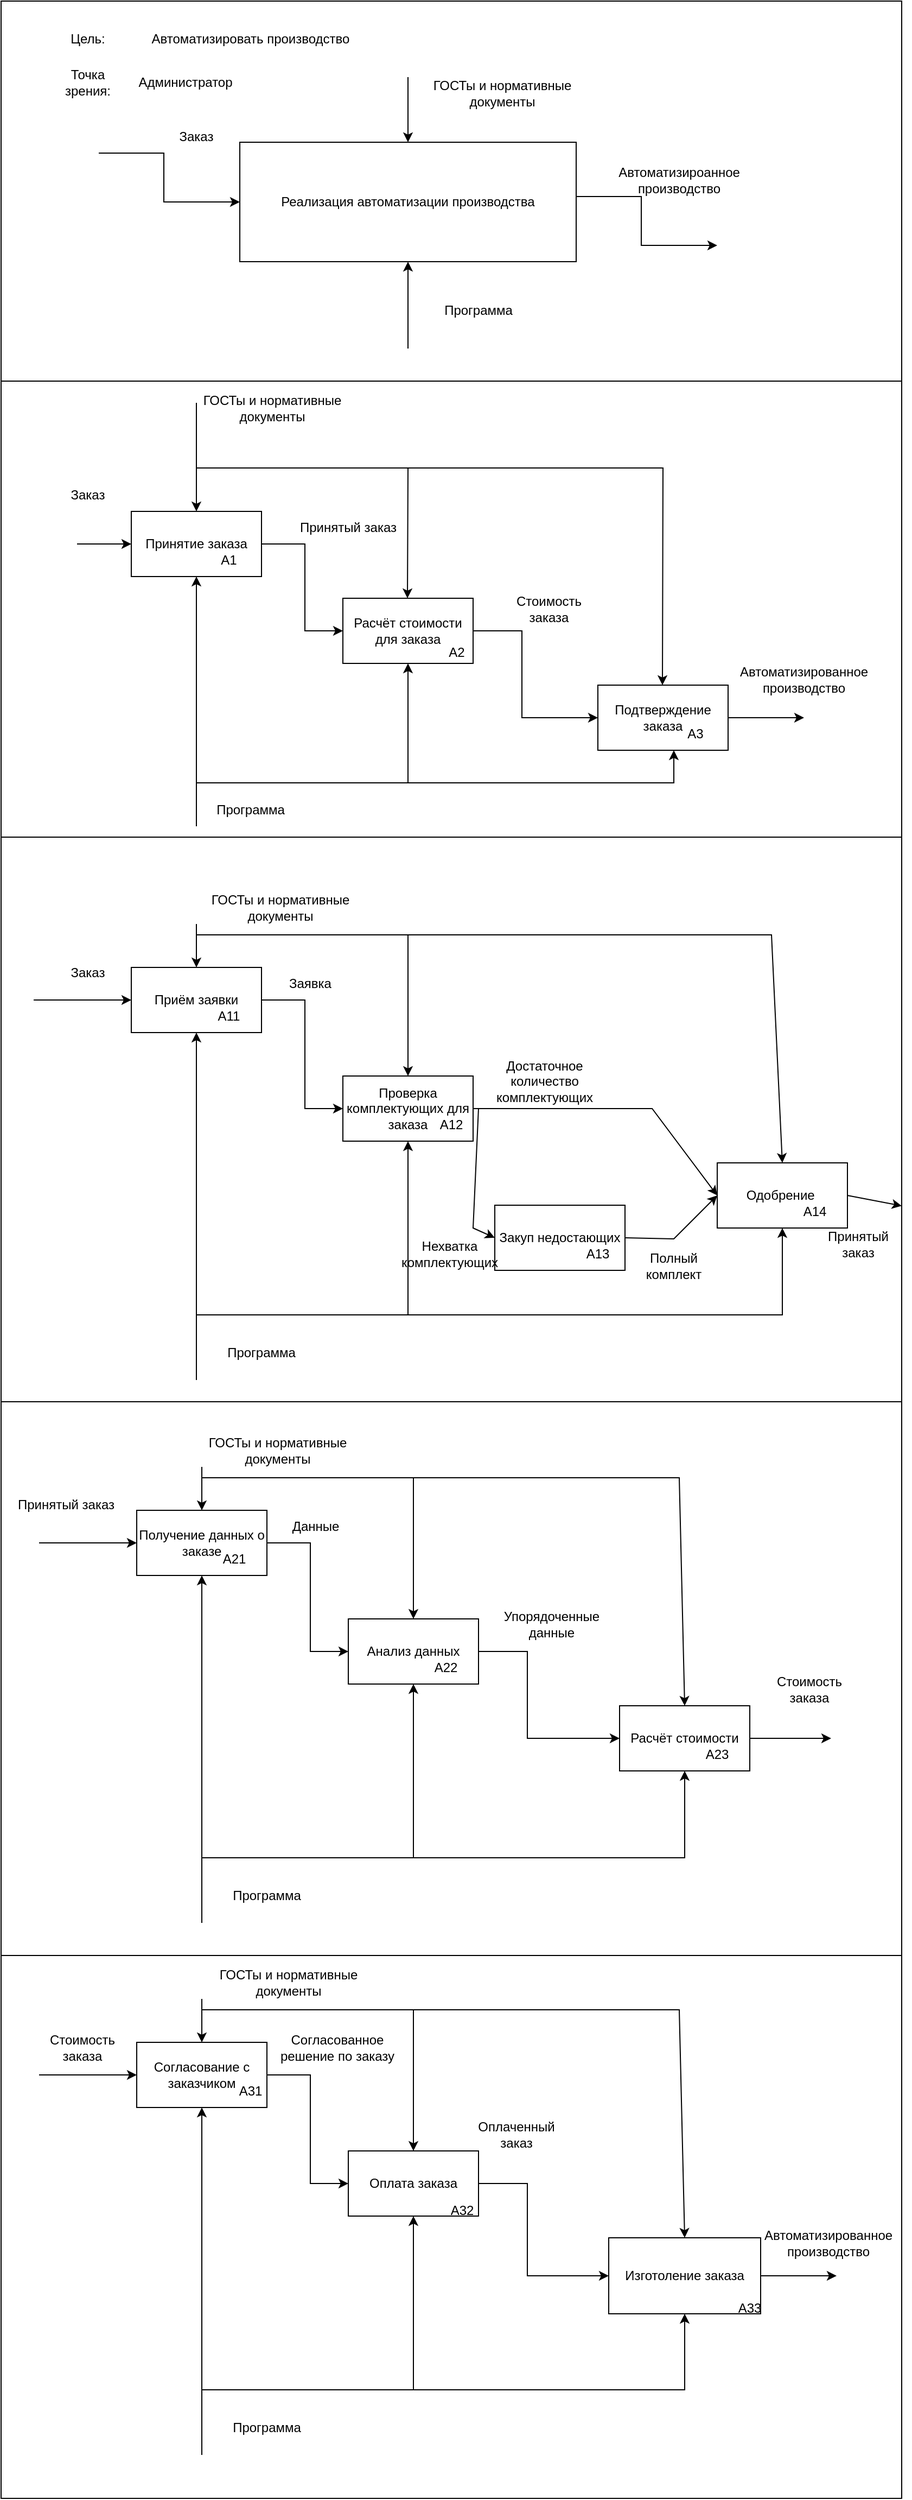 <mxfile version="22.0.8" type="github" pages="2">
  <diagram name="Страница — 1" id="eFICceeORej1MZvHSRXp">
    <mxGraphModel dx="1009" dy="542" grid="1" gridSize="10" guides="1" tooltips="1" connect="1" arrows="1" fold="1" page="1" pageScale="1" pageWidth="827" pageHeight="1169" math="0" shadow="0">
      <root>
        <mxCell id="0" />
        <mxCell id="1" parent="0" />
        <mxCell id="Fm9rnHp7RG0YBLzyEwUu-113" value="" style="rounded=0;whiteSpace=wrap;html=1;" vertex="1" parent="1">
          <mxGeometry y="1800" width="830" height="500" as="geometry" />
        </mxCell>
        <mxCell id="Fm9rnHp7RG0YBLzyEwUu-111" value="" style="rounded=0;whiteSpace=wrap;html=1;" vertex="1" parent="1">
          <mxGeometry y="1290" width="830" height="510" as="geometry" />
        </mxCell>
        <mxCell id="Fm9rnHp7RG0YBLzyEwUu-110" value="" style="rounded=0;whiteSpace=wrap;html=1;" vertex="1" parent="1">
          <mxGeometry y="770" width="830" height="520" as="geometry" />
        </mxCell>
        <mxCell id="Fm9rnHp7RG0YBLzyEwUu-38" value="" style="rounded=0;whiteSpace=wrap;html=1;shadow=0;" vertex="1" parent="1">
          <mxGeometry y="350" width="830" height="420" as="geometry" />
        </mxCell>
        <mxCell id="Fm9rnHp7RG0YBLzyEwUu-37" value="" style="rounded=0;whiteSpace=wrap;html=1;shadow=0;" vertex="1" parent="1">
          <mxGeometry width="830" height="350" as="geometry" />
        </mxCell>
        <mxCell id="Fm9rnHp7RG0YBLzyEwUu-2" value="Реализация автоматизации производства" style="rounded=0;whiteSpace=wrap;html=1;" vertex="1" parent="1">
          <mxGeometry x="220" y="130" width="310" height="110" as="geometry" />
        </mxCell>
        <mxCell id="Fm9rnHp7RG0YBLzyEwUu-3" value="" style="endArrow=classic;html=1;rounded=0;entryX=0;entryY=0.5;entryDx=0;entryDy=0;" edge="1" parent="1" target="Fm9rnHp7RG0YBLzyEwUu-2">
          <mxGeometry width="50" height="50" relative="1" as="geometry">
            <mxPoint x="90" y="140" as="sourcePoint" />
            <mxPoint x="140" y="190" as="targetPoint" />
            <Array as="points">
              <mxPoint x="150" y="140" />
              <mxPoint x="150" y="185" />
            </Array>
          </mxGeometry>
        </mxCell>
        <mxCell id="Fm9rnHp7RG0YBLzyEwUu-4" value="" style="endArrow=classic;html=1;rounded=0;entryX=0;entryY=0.5;entryDx=0;entryDy=0;" edge="1" parent="1">
          <mxGeometry width="50" height="50" relative="1" as="geometry">
            <mxPoint x="530" y="180" as="sourcePoint" />
            <mxPoint x="660" y="225" as="targetPoint" />
            <Array as="points">
              <mxPoint x="590" y="180" />
              <mxPoint x="590" y="225" />
            </Array>
          </mxGeometry>
        </mxCell>
        <mxCell id="Fm9rnHp7RG0YBLzyEwUu-5" value="Заказ" style="text;html=1;strokeColor=none;fillColor=none;align=center;verticalAlign=middle;whiteSpace=wrap;rounded=0;" vertex="1" parent="1">
          <mxGeometry x="150" y="110" width="60" height="30" as="geometry" />
        </mxCell>
        <mxCell id="Fm9rnHp7RG0YBLzyEwUu-6" value="Автоматизироанное производство" style="text;html=1;strokeColor=none;fillColor=none;align=center;verticalAlign=middle;whiteSpace=wrap;rounded=0;" vertex="1" parent="1">
          <mxGeometry x="580" y="150" width="90" height="30" as="geometry" />
        </mxCell>
        <mxCell id="Fm9rnHp7RG0YBLzyEwUu-7" value="Цель:" style="text;html=1;strokeColor=none;fillColor=none;align=center;verticalAlign=middle;whiteSpace=wrap;rounded=0;" vertex="1" parent="1">
          <mxGeometry x="50" y="20" width="60" height="30" as="geometry" />
        </mxCell>
        <mxCell id="Fm9rnHp7RG0YBLzyEwUu-8" value="Точка зрения:" style="text;html=1;strokeColor=none;fillColor=none;align=center;verticalAlign=middle;whiteSpace=wrap;rounded=0;" vertex="1" parent="1">
          <mxGeometry x="50" y="60" width="60" height="30" as="geometry" />
        </mxCell>
        <mxCell id="Fm9rnHp7RG0YBLzyEwUu-9" value="Автоматизировать производство" style="text;html=1;strokeColor=none;fillColor=none;align=center;verticalAlign=middle;whiteSpace=wrap;rounded=0;" vertex="1" parent="1">
          <mxGeometry x="110" y="20" width="240" height="30" as="geometry" />
        </mxCell>
        <mxCell id="Fm9rnHp7RG0YBLzyEwUu-10" value="Администратор" style="text;html=1;strokeColor=none;fillColor=none;align=center;verticalAlign=middle;whiteSpace=wrap;rounded=0;" vertex="1" parent="1">
          <mxGeometry x="110" y="60" width="120" height="30" as="geometry" />
        </mxCell>
        <mxCell id="Fm9rnHp7RG0YBLzyEwUu-11" value="" style="endArrow=classic;html=1;rounded=0;entryX=0.5;entryY=0;entryDx=0;entryDy=0;" edge="1" parent="1" target="Fm9rnHp7RG0YBLzyEwUu-2">
          <mxGeometry width="50" height="50" relative="1" as="geometry">
            <mxPoint x="375" y="70" as="sourcePoint" />
            <mxPoint x="390" y="60" as="targetPoint" />
          </mxGeometry>
        </mxCell>
        <mxCell id="Fm9rnHp7RG0YBLzyEwUu-12" value="ГОСТы и нормативные документы" style="text;html=1;strokeColor=none;fillColor=none;align=center;verticalAlign=middle;whiteSpace=wrap;rounded=0;" vertex="1" parent="1">
          <mxGeometry x="384" y="70" width="156" height="30" as="geometry" />
        </mxCell>
        <mxCell id="Fm9rnHp7RG0YBLzyEwUu-13" value="" style="endArrow=classic;html=1;rounded=0;entryX=0.5;entryY=1;entryDx=0;entryDy=0;" edge="1" parent="1" target="Fm9rnHp7RG0YBLzyEwUu-2">
          <mxGeometry width="50" height="50" relative="1" as="geometry">
            <mxPoint x="375" y="320" as="sourcePoint" />
            <mxPoint x="360" y="280" as="targetPoint" />
          </mxGeometry>
        </mxCell>
        <mxCell id="Fm9rnHp7RG0YBLzyEwUu-14" value="Программа" style="text;html=1;strokeColor=none;fillColor=none;align=center;verticalAlign=middle;whiteSpace=wrap;rounded=0;" vertex="1" parent="1">
          <mxGeometry x="390" y="270" width="100" height="30" as="geometry" />
        </mxCell>
        <mxCell id="Fm9rnHp7RG0YBLzyEwUu-15" value="Принятие заказа" style="rounded=0;whiteSpace=wrap;html=1;" vertex="1" parent="1">
          <mxGeometry x="120" y="470" width="120" height="60" as="geometry" />
        </mxCell>
        <mxCell id="Fm9rnHp7RG0YBLzyEwUu-16" value="Расчёт стоимости для заказа" style="rounded=0;whiteSpace=wrap;html=1;" vertex="1" parent="1">
          <mxGeometry x="315" y="550" width="120" height="60" as="geometry" />
        </mxCell>
        <mxCell id="Fm9rnHp7RG0YBLzyEwUu-17" value="Подтверждение заказа" style="rounded=0;whiteSpace=wrap;html=1;" vertex="1" parent="1">
          <mxGeometry x="550" y="630" width="120" height="60" as="geometry" />
        </mxCell>
        <mxCell id="Fm9rnHp7RG0YBLzyEwUu-18" value="" style="endArrow=classic;html=1;rounded=0;entryX=0;entryY=0.5;entryDx=0;entryDy=0;" edge="1" parent="1" target="Fm9rnHp7RG0YBLzyEwUu-15">
          <mxGeometry width="50" height="50" relative="1" as="geometry">
            <mxPoint x="70" y="500" as="sourcePoint" />
            <mxPoint x="80" y="490" as="targetPoint" />
          </mxGeometry>
        </mxCell>
        <mxCell id="Fm9rnHp7RG0YBLzyEwUu-19" value="" style="endArrow=classic;html=1;rounded=0;exitX=1;exitY=0.5;exitDx=0;exitDy=0;entryX=0;entryY=0.5;entryDx=0;entryDy=0;" edge="1" parent="1" source="Fm9rnHp7RG0YBLzyEwUu-15" target="Fm9rnHp7RG0YBLzyEwUu-16">
          <mxGeometry width="50" height="50" relative="1" as="geometry">
            <mxPoint x="240" y="580" as="sourcePoint" />
            <mxPoint x="290" y="530" as="targetPoint" />
            <Array as="points">
              <mxPoint x="280" y="500" />
              <mxPoint x="280" y="580" />
            </Array>
          </mxGeometry>
        </mxCell>
        <mxCell id="Fm9rnHp7RG0YBLzyEwUu-20" value="" style="endArrow=classic;html=1;rounded=0;entryX=0;entryY=0.5;entryDx=0;entryDy=0;exitX=1;exitY=0.5;exitDx=0;exitDy=0;" edge="1" parent="1" source="Fm9rnHp7RG0YBLzyEwUu-16" target="Fm9rnHp7RG0YBLzyEwUu-17">
          <mxGeometry width="50" height="50" relative="1" as="geometry">
            <mxPoint x="460" y="690" as="sourcePoint" />
            <mxPoint x="510" y="640" as="targetPoint" />
            <Array as="points">
              <mxPoint x="480" y="580" />
              <mxPoint x="480" y="660" />
            </Array>
          </mxGeometry>
        </mxCell>
        <mxCell id="Fm9rnHp7RG0YBLzyEwUu-21" value="" style="endArrow=classic;html=1;rounded=0;entryX=0.5;entryY=0;entryDx=0;entryDy=0;" edge="1" parent="1" target="Fm9rnHp7RG0YBLzyEwUu-15">
          <mxGeometry width="50" height="50" relative="1" as="geometry">
            <mxPoint x="180" y="370" as="sourcePoint" />
            <mxPoint x="180" y="300" as="targetPoint" />
          </mxGeometry>
        </mxCell>
        <mxCell id="Fm9rnHp7RG0YBLzyEwUu-22" value="" style="endArrow=classic;html=1;rounded=0;entryX=0.5;entryY=1;entryDx=0;entryDy=0;" edge="1" parent="1" target="Fm9rnHp7RG0YBLzyEwUu-15">
          <mxGeometry width="50" height="50" relative="1" as="geometry">
            <mxPoint x="180" y="760" as="sourcePoint" />
            <mxPoint x="179.5" y="550" as="targetPoint" />
          </mxGeometry>
        </mxCell>
        <mxCell id="Fm9rnHp7RG0YBLzyEwUu-23" value="" style="endArrow=classic;html=1;rounded=0;entryX=0.5;entryY=0;entryDx=0;entryDy=0;" edge="1" parent="1">
          <mxGeometry width="50" height="50" relative="1" as="geometry">
            <mxPoint x="370" y="430" as="sourcePoint" />
            <mxPoint x="609.5" y="630" as="targetPoint" />
            <Array as="points">
              <mxPoint x="610" y="430" />
            </Array>
          </mxGeometry>
        </mxCell>
        <mxCell id="Fm9rnHp7RG0YBLzyEwUu-25" value="" style="endArrow=classic;html=1;rounded=0;entryX=0.5;entryY=0;entryDx=0;entryDy=0;" edge="1" parent="1">
          <mxGeometry width="50" height="50" relative="1" as="geometry">
            <mxPoint x="180" y="430" as="sourcePoint" />
            <mxPoint x="374.5" y="550" as="targetPoint" />
            <Array as="points">
              <mxPoint x="375" y="430" />
            </Array>
          </mxGeometry>
        </mxCell>
        <mxCell id="Fm9rnHp7RG0YBLzyEwUu-26" value="" style="endArrow=classic;html=1;rounded=0;" edge="1" parent="1">
          <mxGeometry width="50" height="50" relative="1" as="geometry">
            <mxPoint x="360" y="720" as="sourcePoint" />
            <mxPoint x="620" y="690" as="targetPoint" />
            <Array as="points">
              <mxPoint x="620" y="720" />
            </Array>
          </mxGeometry>
        </mxCell>
        <mxCell id="Fm9rnHp7RG0YBLzyEwUu-27" value="" style="endArrow=classic;html=1;rounded=0;entryX=0.5;entryY=1;entryDx=0;entryDy=0;" edge="1" parent="1" target="Fm9rnHp7RG0YBLzyEwUu-16">
          <mxGeometry width="50" height="50" relative="1" as="geometry">
            <mxPoint x="180" y="720" as="sourcePoint" />
            <mxPoint x="310" y="700" as="targetPoint" />
            <Array as="points">
              <mxPoint x="375" y="720" />
            </Array>
          </mxGeometry>
        </mxCell>
        <mxCell id="Fm9rnHp7RG0YBLzyEwUu-28" value="ГОСТы и нормативные документы" style="text;html=1;strokeColor=none;fillColor=none;align=center;verticalAlign=middle;whiteSpace=wrap;rounded=0;" vertex="1" parent="1">
          <mxGeometry x="180" y="360" width="140" height="30" as="geometry" />
        </mxCell>
        <mxCell id="Fm9rnHp7RG0YBLzyEwUu-29" value="Программа" style="text;html=1;strokeColor=none;fillColor=none;align=center;verticalAlign=middle;whiteSpace=wrap;rounded=0;" vertex="1" parent="1">
          <mxGeometry x="185" y="730" width="90" height="30" as="geometry" />
        </mxCell>
        <mxCell id="Fm9rnHp7RG0YBLzyEwUu-30" value="" style="endArrow=classic;html=1;rounded=0;exitX=1;exitY=0.5;exitDx=0;exitDy=0;" edge="1" parent="1" source="Fm9rnHp7RG0YBLzyEwUu-17">
          <mxGeometry width="50" height="50" relative="1" as="geometry">
            <mxPoint x="690" y="670" as="sourcePoint" />
            <mxPoint x="740" y="660" as="targetPoint" />
          </mxGeometry>
        </mxCell>
        <mxCell id="Fm9rnHp7RG0YBLzyEwUu-31" value="Заказ" style="text;html=1;strokeColor=none;fillColor=none;align=center;verticalAlign=middle;whiteSpace=wrap;rounded=0;" vertex="1" parent="1">
          <mxGeometry x="50" y="440" width="60" height="30" as="geometry" />
        </mxCell>
        <mxCell id="Fm9rnHp7RG0YBLzyEwUu-32" value="Автоматизированное производство" style="text;html=1;strokeColor=none;fillColor=none;align=center;verticalAlign=middle;whiteSpace=wrap;rounded=0;" vertex="1" parent="1">
          <mxGeometry x="680" y="610" width="120" height="30" as="geometry" />
        </mxCell>
        <mxCell id="Fm9rnHp7RG0YBLzyEwUu-33" value="А1" style="text;html=1;strokeColor=none;fillColor=none;align=center;verticalAlign=middle;whiteSpace=wrap;rounded=0;" vertex="1" parent="1">
          <mxGeometry x="180" y="500" width="60" height="30" as="geometry" />
        </mxCell>
        <mxCell id="Fm9rnHp7RG0YBLzyEwUu-34" value="А2" style="text;html=1;strokeColor=none;fillColor=none;align=center;verticalAlign=middle;whiteSpace=wrap;rounded=0;" vertex="1" parent="1">
          <mxGeometry x="390" y="585" width="60" height="30" as="geometry" />
        </mxCell>
        <mxCell id="Fm9rnHp7RG0YBLzyEwUu-35" value="А3" style="text;html=1;strokeColor=none;fillColor=none;align=center;verticalAlign=middle;whiteSpace=wrap;rounded=0;" vertex="1" parent="1">
          <mxGeometry x="610" y="660" width="60" height="30" as="geometry" />
        </mxCell>
        <mxCell id="Fm9rnHp7RG0YBLzyEwUu-40" value="Приём заявки" style="rounded=0;whiteSpace=wrap;html=1;" vertex="1" parent="1">
          <mxGeometry x="120" y="890" width="120" height="60" as="geometry" />
        </mxCell>
        <mxCell id="Fm9rnHp7RG0YBLzyEwUu-41" value="Проверка комплектующих для заказа" style="rounded=0;whiteSpace=wrap;html=1;" vertex="1" parent="1">
          <mxGeometry x="315" y="990" width="120" height="60" as="geometry" />
        </mxCell>
        <mxCell id="Fm9rnHp7RG0YBLzyEwUu-42" value="Одобрение&amp;nbsp;" style="rounded=0;whiteSpace=wrap;html=1;" vertex="1" parent="1">
          <mxGeometry x="660" y="1070" width="120" height="60" as="geometry" />
        </mxCell>
        <mxCell id="Fm9rnHp7RG0YBLzyEwUu-43" value="" style="endArrow=classic;html=1;rounded=0;entryX=0;entryY=0.5;entryDx=0;entryDy=0;" edge="1" parent="1" target="Fm9rnHp7RG0YBLzyEwUu-41">
          <mxGeometry width="50" height="50" relative="1" as="geometry">
            <mxPoint x="240" y="920" as="sourcePoint" />
            <mxPoint x="290" y="870" as="targetPoint" />
            <Array as="points">
              <mxPoint x="280" y="920" />
              <mxPoint x="280" y="1020" />
            </Array>
          </mxGeometry>
        </mxCell>
        <mxCell id="Fm9rnHp7RG0YBLzyEwUu-45" value="Принятый заказ" style="text;html=1;strokeColor=none;fillColor=none;align=center;verticalAlign=middle;whiteSpace=wrap;rounded=0;" vertex="1" parent="1">
          <mxGeometry x="270" y="470" width="100" height="30" as="geometry" />
        </mxCell>
        <mxCell id="Fm9rnHp7RG0YBLzyEwUu-46" value="Стоимость заказа" style="text;html=1;strokeColor=none;fillColor=none;align=center;verticalAlign=middle;whiteSpace=wrap;rounded=0;" vertex="1" parent="1">
          <mxGeometry x="460" y="545" width="90" height="30" as="geometry" />
        </mxCell>
        <mxCell id="Fm9rnHp7RG0YBLzyEwUu-47" value="" style="endArrow=classic;html=1;rounded=0;entryX=0.5;entryY=1;entryDx=0;entryDy=0;" edge="1" parent="1" target="Fm9rnHp7RG0YBLzyEwUu-40">
          <mxGeometry width="50" height="50" relative="1" as="geometry">
            <mxPoint x="180" y="1270" as="sourcePoint" />
            <mxPoint x="170" y="1010" as="targetPoint" />
            <Array as="points">
              <mxPoint x="180" y="1220" />
            </Array>
          </mxGeometry>
        </mxCell>
        <mxCell id="Fm9rnHp7RG0YBLzyEwUu-48" value="" style="endArrow=classic;html=1;rounded=0;entryX=0.5;entryY=1;entryDx=0;entryDy=0;" edge="1" parent="1" target="Fm9rnHp7RG0YBLzyEwUu-41">
          <mxGeometry width="50" height="50" relative="1" as="geometry">
            <mxPoint x="180" y="1210" as="sourcePoint" />
            <mxPoint x="380" y="1090" as="targetPoint" />
            <Array as="points">
              <mxPoint x="375" y="1210" />
            </Array>
          </mxGeometry>
        </mxCell>
        <mxCell id="Fm9rnHp7RG0YBLzyEwUu-49" value="" style="endArrow=classic;html=1;rounded=0;entryX=0.5;entryY=1;entryDx=0;entryDy=0;" edge="1" parent="1" target="Fm9rnHp7RG0YBLzyEwUu-42">
          <mxGeometry width="50" height="50" relative="1" as="geometry">
            <mxPoint x="370" y="1210" as="sourcePoint" />
            <mxPoint x="620" y="1170" as="targetPoint" />
            <Array as="points">
              <mxPoint x="720" y="1210" />
            </Array>
          </mxGeometry>
        </mxCell>
        <mxCell id="Fm9rnHp7RG0YBLzyEwUu-50" value="" style="endArrow=classic;html=1;rounded=0;entryX=0;entryY=0.5;entryDx=0;entryDy=0;" edge="1" parent="1" target="Fm9rnHp7RG0YBLzyEwUu-40">
          <mxGeometry width="50" height="50" relative="1" as="geometry">
            <mxPoint x="30" y="920" as="sourcePoint" />
            <mxPoint x="80" y="920" as="targetPoint" />
          </mxGeometry>
        </mxCell>
        <mxCell id="Fm9rnHp7RG0YBLzyEwUu-51" value="" style="endArrow=classic;html=1;rounded=0;entryX=0.5;entryY=0;entryDx=0;entryDy=0;" edge="1" parent="1" target="Fm9rnHp7RG0YBLzyEwUu-40">
          <mxGeometry width="50" height="50" relative="1" as="geometry">
            <mxPoint x="180" y="850" as="sourcePoint" />
            <mxPoint x="200" y="840" as="targetPoint" />
          </mxGeometry>
        </mxCell>
        <mxCell id="Fm9rnHp7RG0YBLzyEwUu-52" value="" style="endArrow=classic;html=1;rounded=0;entryX=0.5;entryY=0;entryDx=0;entryDy=0;" edge="1" parent="1" target="Fm9rnHp7RG0YBLzyEwUu-41">
          <mxGeometry width="50" height="50" relative="1" as="geometry">
            <mxPoint x="180" y="860" as="sourcePoint" />
            <mxPoint x="370" y="870" as="targetPoint" />
            <Array as="points">
              <mxPoint x="375" y="860" />
            </Array>
          </mxGeometry>
        </mxCell>
        <mxCell id="Fm9rnHp7RG0YBLzyEwUu-53" value="" style="endArrow=classic;html=1;rounded=0;entryX=0.5;entryY=0;entryDx=0;entryDy=0;" edge="1" parent="1" target="Fm9rnHp7RG0YBLzyEwUu-42">
          <mxGeometry width="50" height="50" relative="1" as="geometry">
            <mxPoint x="360" y="860" as="sourcePoint" />
            <mxPoint x="560" y="880" as="targetPoint" />
            <Array as="points">
              <mxPoint x="710" y="860" />
            </Array>
          </mxGeometry>
        </mxCell>
        <mxCell id="Fm9rnHp7RG0YBLzyEwUu-54" value="" style="endArrow=classic;html=1;rounded=0;exitX=1;exitY=0.5;exitDx=0;exitDy=0;" edge="1" parent="1" source="Fm9rnHp7RG0YBLzyEwUu-42" target="Fm9rnHp7RG0YBLzyEwUu-110">
          <mxGeometry width="50" height="50" relative="1" as="geometry">
            <mxPoint x="710" y="1120" as="sourcePoint" />
            <mxPoint x="760" y="1100" as="targetPoint" />
          </mxGeometry>
        </mxCell>
        <mxCell id="Fm9rnHp7RG0YBLzyEwUu-55" value="Заказ" style="text;html=1;strokeColor=none;fillColor=none;align=center;verticalAlign=middle;whiteSpace=wrap;rounded=0;" vertex="1" parent="1">
          <mxGeometry x="50" y="880" width="60" height="30" as="geometry" />
        </mxCell>
        <mxCell id="Fm9rnHp7RG0YBLzyEwUu-56" value="ГОСТы и нормативные документы" style="text;html=1;strokeColor=none;fillColor=none;align=center;verticalAlign=middle;whiteSpace=wrap;rounded=0;" vertex="1" parent="1">
          <mxGeometry x="185" y="820" width="145" height="30" as="geometry" />
        </mxCell>
        <mxCell id="Fm9rnHp7RG0YBLzyEwUu-57" value="Заявка" style="text;html=1;strokeColor=none;fillColor=none;align=center;verticalAlign=middle;whiteSpace=wrap;rounded=0;" vertex="1" parent="1">
          <mxGeometry x="255" y="890" width="60" height="30" as="geometry" />
        </mxCell>
        <mxCell id="Fm9rnHp7RG0YBLzyEwUu-59" value="Принятый заказ" style="text;html=1;strokeColor=none;fillColor=none;align=center;verticalAlign=middle;whiteSpace=wrap;rounded=0;" vertex="1" parent="1">
          <mxGeometry x="750" y="1130" width="80" height="30" as="geometry" />
        </mxCell>
        <mxCell id="Fm9rnHp7RG0YBLzyEwUu-60" value="Программа" style="text;html=1;strokeColor=none;fillColor=none;align=center;verticalAlign=middle;whiteSpace=wrap;rounded=0;" vertex="1" parent="1">
          <mxGeometry x="200" y="1230" width="80" height="30" as="geometry" />
        </mxCell>
        <mxCell id="Fm9rnHp7RG0YBLzyEwUu-61" value="А11" style="text;html=1;strokeColor=none;fillColor=none;align=center;verticalAlign=middle;whiteSpace=wrap;rounded=0;" vertex="1" parent="1">
          <mxGeometry x="180" y="920" width="60" height="30" as="geometry" />
        </mxCell>
        <mxCell id="Fm9rnHp7RG0YBLzyEwUu-62" value="А12" style="text;html=1;strokeColor=none;fillColor=none;align=center;verticalAlign=middle;whiteSpace=wrap;rounded=0;" vertex="1" parent="1">
          <mxGeometry x="385" y="1020" width="60" height="30" as="geometry" />
        </mxCell>
        <mxCell id="Fm9rnHp7RG0YBLzyEwUu-63" value="А14" style="text;html=1;strokeColor=none;fillColor=none;align=center;verticalAlign=middle;whiteSpace=wrap;rounded=0;" vertex="1" parent="1">
          <mxGeometry x="720" y="1100" width="60" height="30" as="geometry" />
        </mxCell>
        <mxCell id="Fm9rnHp7RG0YBLzyEwUu-64" value="Получение данных о заказе" style="rounded=0;whiteSpace=wrap;html=1;" vertex="1" parent="1">
          <mxGeometry x="125" y="1390" width="120" height="60" as="geometry" />
        </mxCell>
        <mxCell id="Fm9rnHp7RG0YBLzyEwUu-65" value="Анализ данных" style="rounded=0;whiteSpace=wrap;html=1;" vertex="1" parent="1">
          <mxGeometry x="320" y="1490" width="120" height="60" as="geometry" />
        </mxCell>
        <mxCell id="Fm9rnHp7RG0YBLzyEwUu-66" value="Расчёт стоимости" style="rounded=0;whiteSpace=wrap;html=1;" vertex="1" parent="1">
          <mxGeometry x="570" y="1570" width="120" height="60" as="geometry" />
        </mxCell>
        <mxCell id="Fm9rnHp7RG0YBLzyEwUu-67" value="" style="endArrow=classic;html=1;rounded=0;entryX=0;entryY=0.5;entryDx=0;entryDy=0;" edge="1" parent="1" target="Fm9rnHp7RG0YBLzyEwUu-65">
          <mxGeometry width="50" height="50" relative="1" as="geometry">
            <mxPoint x="245" y="1420" as="sourcePoint" />
            <mxPoint x="295" y="1370" as="targetPoint" />
            <Array as="points">
              <mxPoint x="285" y="1420" />
              <mxPoint x="285" y="1520" />
            </Array>
          </mxGeometry>
        </mxCell>
        <mxCell id="Fm9rnHp7RG0YBLzyEwUu-68" value="" style="endArrow=classic;html=1;rounded=0;entryX=0;entryY=0.5;entryDx=0;entryDy=0;exitX=1;exitY=0.5;exitDx=0;exitDy=0;" edge="1" parent="1" source="Fm9rnHp7RG0YBLzyEwUu-65" target="Fm9rnHp7RG0YBLzyEwUu-66">
          <mxGeometry width="50" height="50" relative="1" as="geometry">
            <mxPoint x="455" y="1590" as="sourcePoint" />
            <mxPoint x="505" y="1540" as="targetPoint" />
            <Array as="points">
              <mxPoint x="485" y="1520" />
              <mxPoint x="485" y="1600" />
            </Array>
          </mxGeometry>
        </mxCell>
        <mxCell id="Fm9rnHp7RG0YBLzyEwUu-69" value="" style="endArrow=classic;html=1;rounded=0;entryX=0.5;entryY=1;entryDx=0;entryDy=0;" edge="1" parent="1" target="Fm9rnHp7RG0YBLzyEwUu-64">
          <mxGeometry width="50" height="50" relative="1" as="geometry">
            <mxPoint x="185" y="1770" as="sourcePoint" />
            <mxPoint x="175" y="1510" as="targetPoint" />
            <Array as="points">
              <mxPoint x="185" y="1720" />
            </Array>
          </mxGeometry>
        </mxCell>
        <mxCell id="Fm9rnHp7RG0YBLzyEwUu-70" value="" style="endArrow=classic;html=1;rounded=0;entryX=0.5;entryY=1;entryDx=0;entryDy=0;" edge="1" parent="1" target="Fm9rnHp7RG0YBLzyEwUu-65">
          <mxGeometry width="50" height="50" relative="1" as="geometry">
            <mxPoint x="185" y="1710" as="sourcePoint" />
            <mxPoint x="385" y="1590" as="targetPoint" />
            <Array as="points">
              <mxPoint x="380" y="1710" />
            </Array>
          </mxGeometry>
        </mxCell>
        <mxCell id="Fm9rnHp7RG0YBLzyEwUu-71" value="" style="endArrow=classic;html=1;rounded=0;entryX=0.5;entryY=1;entryDx=0;entryDy=0;" edge="1" parent="1" target="Fm9rnHp7RG0YBLzyEwUu-66">
          <mxGeometry width="50" height="50" relative="1" as="geometry">
            <mxPoint x="375" y="1710" as="sourcePoint" />
            <mxPoint x="625" y="1670" as="targetPoint" />
            <Array as="points">
              <mxPoint x="630" y="1710" />
            </Array>
          </mxGeometry>
        </mxCell>
        <mxCell id="Fm9rnHp7RG0YBLzyEwUu-72" value="" style="endArrow=classic;html=1;rounded=0;entryX=0;entryY=0.5;entryDx=0;entryDy=0;" edge="1" parent="1" target="Fm9rnHp7RG0YBLzyEwUu-64">
          <mxGeometry width="50" height="50" relative="1" as="geometry">
            <mxPoint x="35" y="1420" as="sourcePoint" />
            <mxPoint x="85" y="1420" as="targetPoint" />
          </mxGeometry>
        </mxCell>
        <mxCell id="Fm9rnHp7RG0YBLzyEwUu-73" value="" style="endArrow=classic;html=1;rounded=0;entryX=0.5;entryY=0;entryDx=0;entryDy=0;" edge="1" parent="1" target="Fm9rnHp7RG0YBLzyEwUu-64">
          <mxGeometry width="50" height="50" relative="1" as="geometry">
            <mxPoint x="185" y="1350" as="sourcePoint" />
            <mxPoint x="205" y="1340" as="targetPoint" />
          </mxGeometry>
        </mxCell>
        <mxCell id="Fm9rnHp7RG0YBLzyEwUu-74" value="" style="endArrow=classic;html=1;rounded=0;entryX=0.5;entryY=0;entryDx=0;entryDy=0;" edge="1" parent="1" target="Fm9rnHp7RG0YBLzyEwUu-65">
          <mxGeometry width="50" height="50" relative="1" as="geometry">
            <mxPoint x="185" y="1360" as="sourcePoint" />
            <mxPoint x="375" y="1370" as="targetPoint" />
            <Array as="points">
              <mxPoint x="380" y="1360" />
            </Array>
          </mxGeometry>
        </mxCell>
        <mxCell id="Fm9rnHp7RG0YBLzyEwUu-75" value="" style="endArrow=classic;html=1;rounded=0;entryX=0.5;entryY=0;entryDx=0;entryDy=0;" edge="1" parent="1" target="Fm9rnHp7RG0YBLzyEwUu-66">
          <mxGeometry width="50" height="50" relative="1" as="geometry">
            <mxPoint x="365" y="1360" as="sourcePoint" />
            <mxPoint x="565" y="1380" as="targetPoint" />
            <Array as="points">
              <mxPoint x="625" y="1360" />
            </Array>
          </mxGeometry>
        </mxCell>
        <mxCell id="Fm9rnHp7RG0YBLzyEwUu-76" value="" style="endArrow=classic;html=1;rounded=0;exitX=1;exitY=0.5;exitDx=0;exitDy=0;" edge="1" parent="1" source="Fm9rnHp7RG0YBLzyEwUu-66">
          <mxGeometry width="50" height="50" relative="1" as="geometry">
            <mxPoint x="715" y="1620" as="sourcePoint" />
            <mxPoint x="765" y="1600" as="targetPoint" />
          </mxGeometry>
        </mxCell>
        <mxCell id="Fm9rnHp7RG0YBLzyEwUu-78" value="ГОСТы и нормативные документы" style="text;html=1;strokeColor=none;fillColor=none;align=center;verticalAlign=middle;whiteSpace=wrap;rounded=0;" vertex="1" parent="1">
          <mxGeometry x="190" y="1320" width="130" height="30" as="geometry" />
        </mxCell>
        <mxCell id="Fm9rnHp7RG0YBLzyEwUu-79" value="Данные" style="text;html=1;strokeColor=none;fillColor=none;align=center;verticalAlign=middle;whiteSpace=wrap;rounded=0;" vertex="1" parent="1">
          <mxGeometry x="260" y="1390" width="60" height="30" as="geometry" />
        </mxCell>
        <mxCell id="Fm9rnHp7RG0YBLzyEwUu-80" value="Упорядоченные данные" style="text;html=1;strokeColor=none;fillColor=none;align=center;verticalAlign=middle;whiteSpace=wrap;rounded=0;" vertex="1" parent="1">
          <mxGeometry x="455" y="1480" width="105" height="30" as="geometry" />
        </mxCell>
        <mxCell id="Fm9rnHp7RG0YBLzyEwUu-81" value="Принятый заказ" style="text;html=1;strokeColor=none;fillColor=none;align=center;verticalAlign=middle;whiteSpace=wrap;rounded=0;" vertex="1" parent="1">
          <mxGeometry x="10" y="1370" width="100" height="30" as="geometry" />
        </mxCell>
        <mxCell id="Fm9rnHp7RG0YBLzyEwUu-82" value="Программа" style="text;html=1;strokeColor=none;fillColor=none;align=center;verticalAlign=middle;whiteSpace=wrap;rounded=0;" vertex="1" parent="1">
          <mxGeometry x="205" y="1730" width="80" height="30" as="geometry" />
        </mxCell>
        <mxCell id="Fm9rnHp7RG0YBLzyEwUu-83" value="А21" style="text;html=1;strokeColor=none;fillColor=none;align=center;verticalAlign=middle;whiteSpace=wrap;rounded=0;" vertex="1" parent="1">
          <mxGeometry x="185" y="1420" width="60" height="30" as="geometry" />
        </mxCell>
        <mxCell id="Fm9rnHp7RG0YBLzyEwUu-84" value="А22" style="text;html=1;strokeColor=none;fillColor=none;align=center;verticalAlign=middle;whiteSpace=wrap;rounded=0;" vertex="1" parent="1">
          <mxGeometry x="380" y="1520" width="60" height="30" as="geometry" />
        </mxCell>
        <mxCell id="Fm9rnHp7RG0YBLzyEwUu-85" value="А23" style="text;html=1;strokeColor=none;fillColor=none;align=center;verticalAlign=middle;whiteSpace=wrap;rounded=0;" vertex="1" parent="1">
          <mxGeometry x="630" y="1600" width="60" height="30" as="geometry" />
        </mxCell>
        <mxCell id="Fm9rnHp7RG0YBLzyEwUu-86" value="Согласование с заказчиком" style="rounded=0;whiteSpace=wrap;html=1;" vertex="1" parent="1">
          <mxGeometry x="125" y="1880" width="120" height="60" as="geometry" />
        </mxCell>
        <mxCell id="Fm9rnHp7RG0YBLzyEwUu-87" value="Оплата заказа" style="rounded=0;whiteSpace=wrap;html=1;" vertex="1" parent="1">
          <mxGeometry x="320" y="1980" width="120" height="60" as="geometry" />
        </mxCell>
        <mxCell id="Fm9rnHp7RG0YBLzyEwUu-88" value="Изготоление заказа" style="rounded=0;whiteSpace=wrap;html=1;" vertex="1" parent="1">
          <mxGeometry x="560" y="2060" width="140" height="70" as="geometry" />
        </mxCell>
        <mxCell id="Fm9rnHp7RG0YBLzyEwUu-89" value="" style="endArrow=classic;html=1;rounded=0;entryX=0;entryY=0.5;entryDx=0;entryDy=0;" edge="1" parent="1" target="Fm9rnHp7RG0YBLzyEwUu-87">
          <mxGeometry width="50" height="50" relative="1" as="geometry">
            <mxPoint x="245" y="1910" as="sourcePoint" />
            <mxPoint x="295" y="1860" as="targetPoint" />
            <Array as="points">
              <mxPoint x="285" y="1910" />
              <mxPoint x="285" y="2010" />
            </Array>
          </mxGeometry>
        </mxCell>
        <mxCell id="Fm9rnHp7RG0YBLzyEwUu-90" value="" style="endArrow=classic;html=1;rounded=0;entryX=0;entryY=0.5;entryDx=0;entryDy=0;exitX=1;exitY=0.5;exitDx=0;exitDy=0;" edge="1" parent="1" source="Fm9rnHp7RG0YBLzyEwUu-87" target="Fm9rnHp7RG0YBLzyEwUu-88">
          <mxGeometry width="50" height="50" relative="1" as="geometry">
            <mxPoint x="455" y="2080" as="sourcePoint" />
            <mxPoint x="505" y="2030" as="targetPoint" />
            <Array as="points">
              <mxPoint x="485" y="2010" />
              <mxPoint x="485" y="2095" />
            </Array>
          </mxGeometry>
        </mxCell>
        <mxCell id="Fm9rnHp7RG0YBLzyEwUu-91" value="" style="endArrow=classic;html=1;rounded=0;entryX=0.5;entryY=1;entryDx=0;entryDy=0;" edge="1" parent="1" target="Fm9rnHp7RG0YBLzyEwUu-86">
          <mxGeometry width="50" height="50" relative="1" as="geometry">
            <mxPoint x="185" y="2260" as="sourcePoint" />
            <mxPoint x="175" y="2000" as="targetPoint" />
            <Array as="points">
              <mxPoint x="185" y="2210" />
            </Array>
          </mxGeometry>
        </mxCell>
        <mxCell id="Fm9rnHp7RG0YBLzyEwUu-92" value="" style="endArrow=classic;html=1;rounded=0;entryX=0.5;entryY=1;entryDx=0;entryDy=0;" edge="1" parent="1" target="Fm9rnHp7RG0YBLzyEwUu-87">
          <mxGeometry width="50" height="50" relative="1" as="geometry">
            <mxPoint x="185" y="2200" as="sourcePoint" />
            <mxPoint x="385" y="2080" as="targetPoint" />
            <Array as="points">
              <mxPoint x="380" y="2200" />
            </Array>
          </mxGeometry>
        </mxCell>
        <mxCell id="Fm9rnHp7RG0YBLzyEwUu-93" value="" style="endArrow=classic;html=1;rounded=0;entryX=0.5;entryY=1;entryDx=0;entryDy=0;" edge="1" parent="1" target="Fm9rnHp7RG0YBLzyEwUu-88">
          <mxGeometry width="50" height="50" relative="1" as="geometry">
            <mxPoint x="375" y="2200" as="sourcePoint" />
            <mxPoint x="625" y="2160" as="targetPoint" />
            <Array as="points">
              <mxPoint x="630" y="2200" />
            </Array>
          </mxGeometry>
        </mxCell>
        <mxCell id="Fm9rnHp7RG0YBLzyEwUu-94" value="" style="endArrow=classic;html=1;rounded=0;entryX=0;entryY=0.5;entryDx=0;entryDy=0;" edge="1" parent="1" target="Fm9rnHp7RG0YBLzyEwUu-86">
          <mxGeometry width="50" height="50" relative="1" as="geometry">
            <mxPoint x="35" y="1910" as="sourcePoint" />
            <mxPoint x="85" y="1910" as="targetPoint" />
          </mxGeometry>
        </mxCell>
        <mxCell id="Fm9rnHp7RG0YBLzyEwUu-95" value="" style="endArrow=classic;html=1;rounded=0;entryX=0.5;entryY=0;entryDx=0;entryDy=0;" edge="1" parent="1" target="Fm9rnHp7RG0YBLzyEwUu-86">
          <mxGeometry width="50" height="50" relative="1" as="geometry">
            <mxPoint x="185" y="1840" as="sourcePoint" />
            <mxPoint x="205" y="1830" as="targetPoint" />
          </mxGeometry>
        </mxCell>
        <mxCell id="Fm9rnHp7RG0YBLzyEwUu-96" value="" style="endArrow=classic;html=1;rounded=0;entryX=0.5;entryY=0;entryDx=0;entryDy=0;" edge="1" parent="1" target="Fm9rnHp7RG0YBLzyEwUu-87">
          <mxGeometry width="50" height="50" relative="1" as="geometry">
            <mxPoint x="185" y="1850" as="sourcePoint" />
            <mxPoint x="375" y="1860" as="targetPoint" />
            <Array as="points">
              <mxPoint x="380" y="1850" />
            </Array>
          </mxGeometry>
        </mxCell>
        <mxCell id="Fm9rnHp7RG0YBLzyEwUu-97" value="" style="endArrow=classic;html=1;rounded=0;entryX=0.5;entryY=0;entryDx=0;entryDy=0;" edge="1" parent="1" target="Fm9rnHp7RG0YBLzyEwUu-88">
          <mxGeometry width="50" height="50" relative="1" as="geometry">
            <mxPoint x="365" y="1850" as="sourcePoint" />
            <mxPoint x="565" y="1870" as="targetPoint" />
            <Array as="points">
              <mxPoint x="625" y="1850" />
            </Array>
          </mxGeometry>
        </mxCell>
        <mxCell id="Fm9rnHp7RG0YBLzyEwUu-98" value="" style="endArrow=classic;html=1;rounded=0;exitX=1;exitY=0.5;exitDx=0;exitDy=0;" edge="1" parent="1" source="Fm9rnHp7RG0YBLzyEwUu-88">
          <mxGeometry width="50" height="50" relative="1" as="geometry">
            <mxPoint x="715" y="2110" as="sourcePoint" />
            <mxPoint x="770" y="2095" as="targetPoint" />
          </mxGeometry>
        </mxCell>
        <mxCell id="Fm9rnHp7RG0YBLzyEwUu-100" value="ГОСТы и нормативные документы" style="text;html=1;strokeColor=none;fillColor=none;align=center;verticalAlign=middle;whiteSpace=wrap;rounded=0;" vertex="1" parent="1">
          <mxGeometry x="190" y="1810" width="150" height="30" as="geometry" />
        </mxCell>
        <mxCell id="Fm9rnHp7RG0YBLzyEwUu-101" value="Согласованное решение по заказу" style="text;html=1;strokeColor=none;fillColor=none;align=center;verticalAlign=middle;whiteSpace=wrap;rounded=0;" vertex="1" parent="1">
          <mxGeometry x="255" y="1870" width="110" height="30" as="geometry" />
        </mxCell>
        <mxCell id="Fm9rnHp7RG0YBLzyEwUu-102" value="Оплаченный заказ" style="text;html=1;strokeColor=none;fillColor=none;align=center;verticalAlign=middle;whiteSpace=wrap;rounded=0;" vertex="1" parent="1">
          <mxGeometry x="445" y="1950" width="60" height="30" as="geometry" />
        </mxCell>
        <mxCell id="Fm9rnHp7RG0YBLzyEwUu-103" value="Автоматизированное производство" style="text;html=1;strokeColor=none;fillColor=none;align=center;verticalAlign=middle;whiteSpace=wrap;rounded=0;" vertex="1" parent="1">
          <mxGeometry x="705" y="2050" width="115" height="30" as="geometry" />
        </mxCell>
        <mxCell id="Fm9rnHp7RG0YBLzyEwUu-104" value="Программа" style="text;html=1;strokeColor=none;fillColor=none;align=center;verticalAlign=middle;whiteSpace=wrap;rounded=0;" vertex="1" parent="1">
          <mxGeometry x="205" y="2220" width="80" height="30" as="geometry" />
        </mxCell>
        <mxCell id="Fm9rnHp7RG0YBLzyEwUu-105" value="А31" style="text;html=1;strokeColor=none;fillColor=none;align=center;verticalAlign=middle;whiteSpace=wrap;rounded=0;" vertex="1" parent="1">
          <mxGeometry x="200" y="1910" width="60" height="30" as="geometry" />
        </mxCell>
        <mxCell id="Fm9rnHp7RG0YBLzyEwUu-106" value="А32" style="text;html=1;strokeColor=none;fillColor=none;align=center;verticalAlign=middle;whiteSpace=wrap;rounded=0;" vertex="1" parent="1">
          <mxGeometry x="395" y="2020" width="60" height="30" as="geometry" />
        </mxCell>
        <mxCell id="Fm9rnHp7RG0YBLzyEwUu-107" value="А33" style="text;html=1;strokeColor=none;fillColor=none;align=center;verticalAlign=middle;whiteSpace=wrap;rounded=0;" vertex="1" parent="1">
          <mxGeometry x="660" y="2110" width="60" height="30" as="geometry" />
        </mxCell>
        <mxCell id="Fm9rnHp7RG0YBLzyEwUu-108" value="Стоимость заказа" style="text;html=1;strokeColor=none;fillColor=none;align=center;verticalAlign=middle;whiteSpace=wrap;rounded=0;" vertex="1" parent="1">
          <mxGeometry x="700" y="1540" width="90" height="30" as="geometry" />
        </mxCell>
        <mxCell id="Fm9rnHp7RG0YBLzyEwUu-109" value="Стоимость заказа" style="text;html=1;strokeColor=none;fillColor=none;align=center;verticalAlign=middle;whiteSpace=wrap;rounded=0;" vertex="1" parent="1">
          <mxGeometry x="30" y="1870" width="90" height="30" as="geometry" />
        </mxCell>
        <mxCell id="Fm9rnHp7RG0YBLzyEwUu-115" value="Закуп недостающих" style="rounded=0;whiteSpace=wrap;html=1;" vertex="1" parent="1">
          <mxGeometry x="455" y="1109" width="120" height="60" as="geometry" />
        </mxCell>
        <mxCell id="Fm9rnHp7RG0YBLzyEwUu-116" value="" style="endArrow=classic;html=1;rounded=0;entryX=0;entryY=0.5;entryDx=0;entryDy=0;exitX=1;exitY=0.5;exitDx=0;exitDy=0;" edge="1" parent="1" source="Fm9rnHp7RG0YBLzyEwUu-41" target="Fm9rnHp7RG0YBLzyEwUu-115">
          <mxGeometry width="50" height="50" relative="1" as="geometry">
            <mxPoint x="390" y="1140" as="sourcePoint" />
            <mxPoint x="440" y="1090" as="targetPoint" />
            <Array as="points">
              <mxPoint x="440" y="1020" />
              <mxPoint x="435" y="1130" />
            </Array>
          </mxGeometry>
        </mxCell>
        <mxCell id="Fm9rnHp7RG0YBLzyEwUu-117" value="Нехватка комплектующих" style="text;html=1;strokeColor=none;fillColor=none;align=center;verticalAlign=middle;whiteSpace=wrap;rounded=0;" vertex="1" parent="1">
          <mxGeometry x="366" y="1139" width="95" height="30" as="geometry" />
        </mxCell>
        <mxCell id="Fm9rnHp7RG0YBLzyEwUu-118" value="" style="endArrow=classic;html=1;rounded=0;exitX=1;exitY=0.5;exitDx=0;exitDy=0;entryX=0;entryY=0.5;entryDx=0;entryDy=0;" edge="1" parent="1" source="Fm9rnHp7RG0YBLzyEwUu-41" target="Fm9rnHp7RG0YBLzyEwUu-42">
          <mxGeometry width="50" height="50" relative="1" as="geometry">
            <mxPoint x="440" y="970" as="sourcePoint" />
            <mxPoint x="480" y="1000" as="targetPoint" />
            <Array as="points">
              <mxPoint x="530" y="1020" />
              <mxPoint x="600" y="1020" />
            </Array>
          </mxGeometry>
        </mxCell>
        <mxCell id="Fm9rnHp7RG0YBLzyEwUu-119" value="Достаточное количество комплектующих" style="text;html=1;strokeColor=none;fillColor=none;align=center;verticalAlign=middle;whiteSpace=wrap;rounded=0;" vertex="1" parent="1">
          <mxGeometry x="461" y="980" width="80" height="30" as="geometry" />
        </mxCell>
        <mxCell id="Fm9rnHp7RG0YBLzyEwUu-120" value="" style="endArrow=classic;html=1;rounded=0;entryX=0;entryY=0.5;entryDx=0;entryDy=0;exitX=1;exitY=0.5;exitDx=0;exitDy=0;" edge="1" parent="1" source="Fm9rnHp7RG0YBLzyEwUu-115" target="Fm9rnHp7RG0YBLzyEwUu-42">
          <mxGeometry width="50" height="50" relative="1" as="geometry">
            <mxPoint x="570" y="1220" as="sourcePoint" />
            <mxPoint x="620" y="1170" as="targetPoint" />
            <Array as="points">
              <mxPoint x="620" y="1140" />
            </Array>
          </mxGeometry>
        </mxCell>
        <mxCell id="Fm9rnHp7RG0YBLzyEwUu-121" value="Полный комплект" style="text;html=1;strokeColor=none;fillColor=none;align=center;verticalAlign=middle;whiteSpace=wrap;rounded=0;" vertex="1" parent="1">
          <mxGeometry x="590" y="1150" width="60" height="30" as="geometry" />
        </mxCell>
        <mxCell id="Fm9rnHp7RG0YBLzyEwUu-122" value="А13" style="text;html=1;strokeColor=none;fillColor=none;align=center;verticalAlign=middle;whiteSpace=wrap;rounded=0;" vertex="1" parent="1">
          <mxGeometry x="520" y="1139" width="60" height="30" as="geometry" />
        </mxCell>
      </root>
    </mxGraphModel>
  </diagram>
  <diagram id="AnRhomT-Tm_mOz_gWn4w" name="Страница — 2">
    <mxGraphModel dx="1009" dy="542" grid="1" gridSize="10" guides="1" tooltips="1" connect="1" arrows="1" fold="1" page="1" pageScale="1" pageWidth="827" pageHeight="1169" math="0" shadow="0">
      <root>
        <mxCell id="0" />
        <mxCell id="1" parent="0" />
      </root>
    </mxGraphModel>
  </diagram>
</mxfile>

